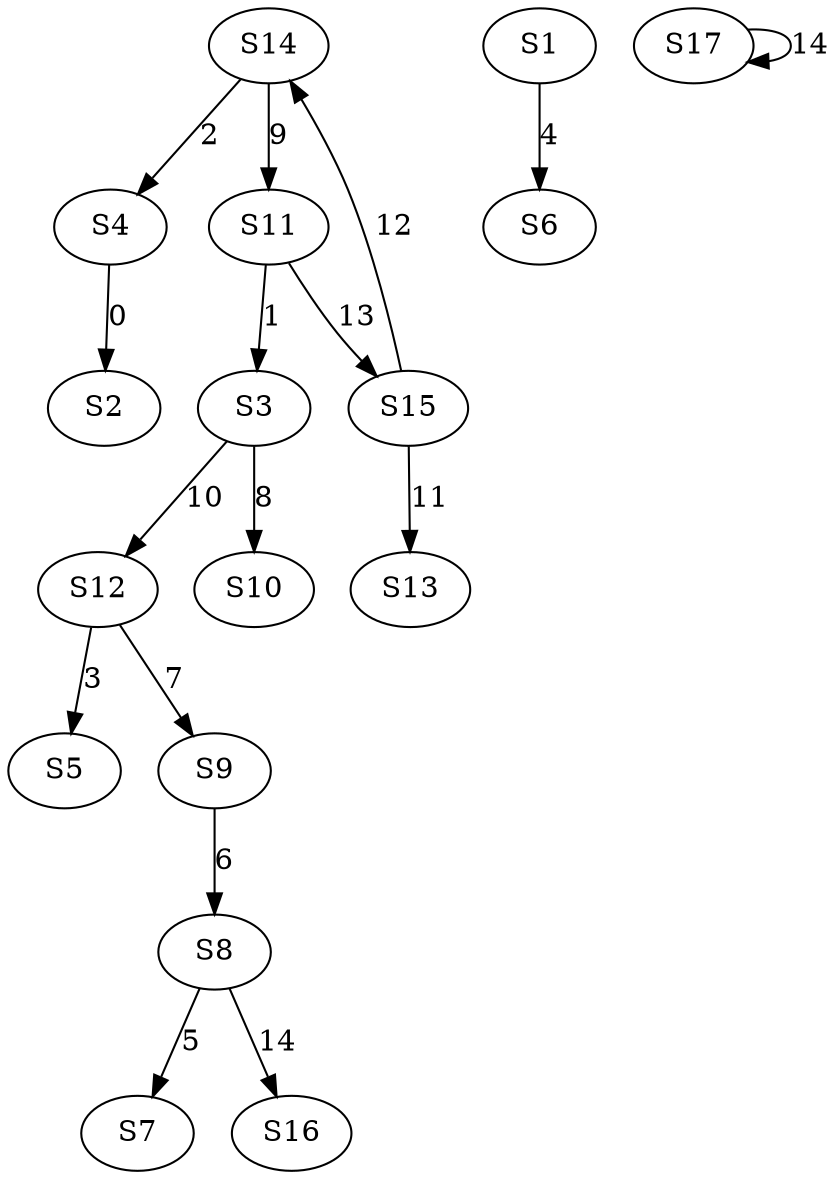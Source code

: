 strict digraph {
	S4 -> S2 [ label = 0 ];
	S11 -> S3 [ label = 1 ];
	S14 -> S4 [ label = 2 ];
	S12 -> S5 [ label = 3 ];
	S1 -> S6 [ label = 4 ];
	S8 -> S7 [ label = 5 ];
	S9 -> S8 [ label = 6 ];
	S12 -> S9 [ label = 7 ];
	S3 -> S10 [ label = 8 ];
	S14 -> S11 [ label = 9 ];
	S3 -> S12 [ label = 10 ];
	S15 -> S13 [ label = 11 ];
	S15 -> S14 [ label = 12 ];
	S11 -> S15 [ label = 13 ];
	S8 -> S16 [ label = 14 ];
	S17 -> S17 [ label = 14 ];
}